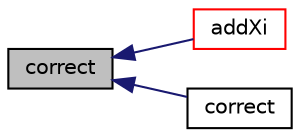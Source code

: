digraph "correct"
{
  bgcolor="transparent";
  edge [fontname="Helvetica",fontsize="10",labelfontname="Helvetica",labelfontsize="10"];
  node [fontname="Helvetica",fontsize="10",shape=record];
  rankdir="LR";
  Node1 [label="correct",height=0.2,width=0.4,color="black", fillcolor="grey75", style="filled", fontcolor="black"];
  Node1 -> Node2 [dir="back",color="midnightblue",fontsize="10",style="solid",fontname="Helvetica"];
  Node2 [label="addXi",height=0.2,width=0.4,color="red",URL="$a02984.html#ac9b91d59e80cad0f5a163a00b7a01a8f",tooltip="Add Xi to the multivariateSurfaceInterpolationScheme table. "];
  Node1 -> Node3 [dir="back",color="midnightblue",fontsize="10",style="solid",fontname="Helvetica"];
  Node3 [label="correct",height=0.2,width=0.4,color="black",URL="$a02984.html#a5571e54edb593e279720e58fe719f1ce",tooltip="Correct the flame-wrinking Xi using the given convection scheme. "];
}
